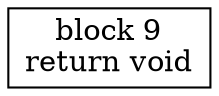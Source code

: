 digraph "String.output()=void" {
size = "11,7.5";
codeblock_9 [ shape = box, label = "block 9\nreturn void"];
}